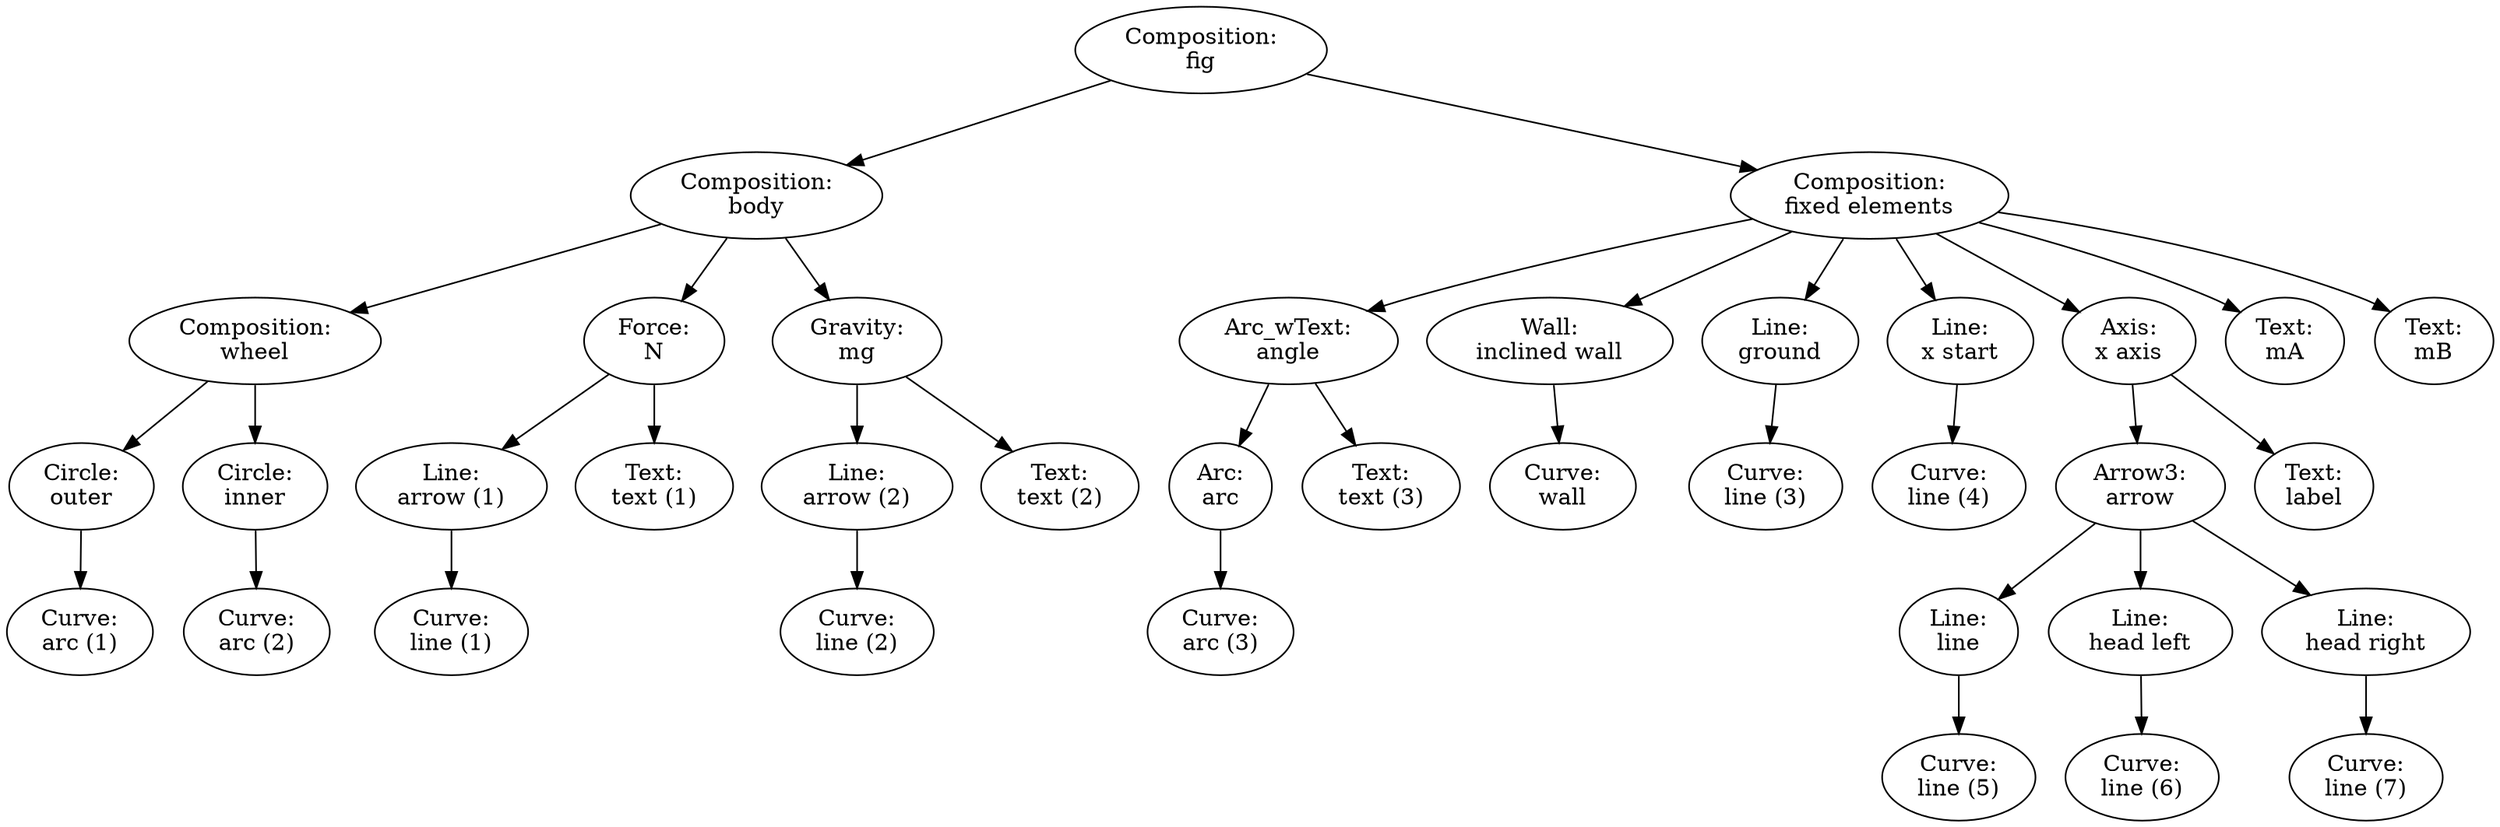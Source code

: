 digraph G {
"Composition:\nfig" -> "Composition:\nbody";
"Composition:\nbody" -> "Composition:\nwheel";
"Composition:\nwheel" -> "Circle:\nouter";
"Circle:\nouter" -> "Curve:\narc (1)";
"Composition:\nwheel" -> "Circle:\ninner";
"Circle:\ninner" -> "Curve:\narc (2)";
"Composition:\nbody" -> "Force:\nN";
"Force:\nN" -> "Line:\narrow (1)";
"Line:\narrow (1)" -> "Curve:\nline (1)";
"Force:\nN" -> "Text:\ntext (1)";
"Composition:\nbody" -> "Gravity:\nmg";
"Gravity:\nmg" -> "Line:\narrow (2)";
"Line:\narrow (2)" -> "Curve:\nline (2)";
"Gravity:\nmg" -> "Text:\ntext (2)";
"Composition:\nfig" -> "Composition:\nfixed elements";
"Composition:\nfixed elements" -> "Arc_wText:\nangle";
"Arc_wText:\nangle" -> "Arc:\narc";
"Arc:\narc" -> "Curve:\narc (3)";
"Arc_wText:\nangle" -> "Text:\ntext (3)";
"Composition:\nfixed elements" -> "Wall:\ninclined wall";
"Wall:\ninclined wall" -> "Curve:\nwall";
"Composition:\nfixed elements" -> "Line:\nground";
"Line:\nground" -> "Curve:\nline (3)";
"Composition:\nfixed elements" -> "Line:\nx start";
"Line:\nx start" -> "Curve:\nline (4)";
"Composition:\nfixed elements" -> "Axis:\nx axis";
"Axis:\nx axis" -> "Arrow3:\narrow";
"Arrow3:\narrow" -> "Line:\nline";
"Line:\nline" -> "Curve:\nline (5)";
"Arrow3:\narrow" -> "Line:\nhead left";
"Line:\nhead left" -> "Curve:\nline (6)";
"Arrow3:\narrow" -> "Line:\nhead right";
"Line:\nhead right" -> "Curve:\nline (7)";
"Axis:\nx axis" -> "Text:\nlabel";
"Composition:\nfixed elements" -> "Text:\nmA";
"Composition:\nfixed elements" -> "Text:\nmB";
}
